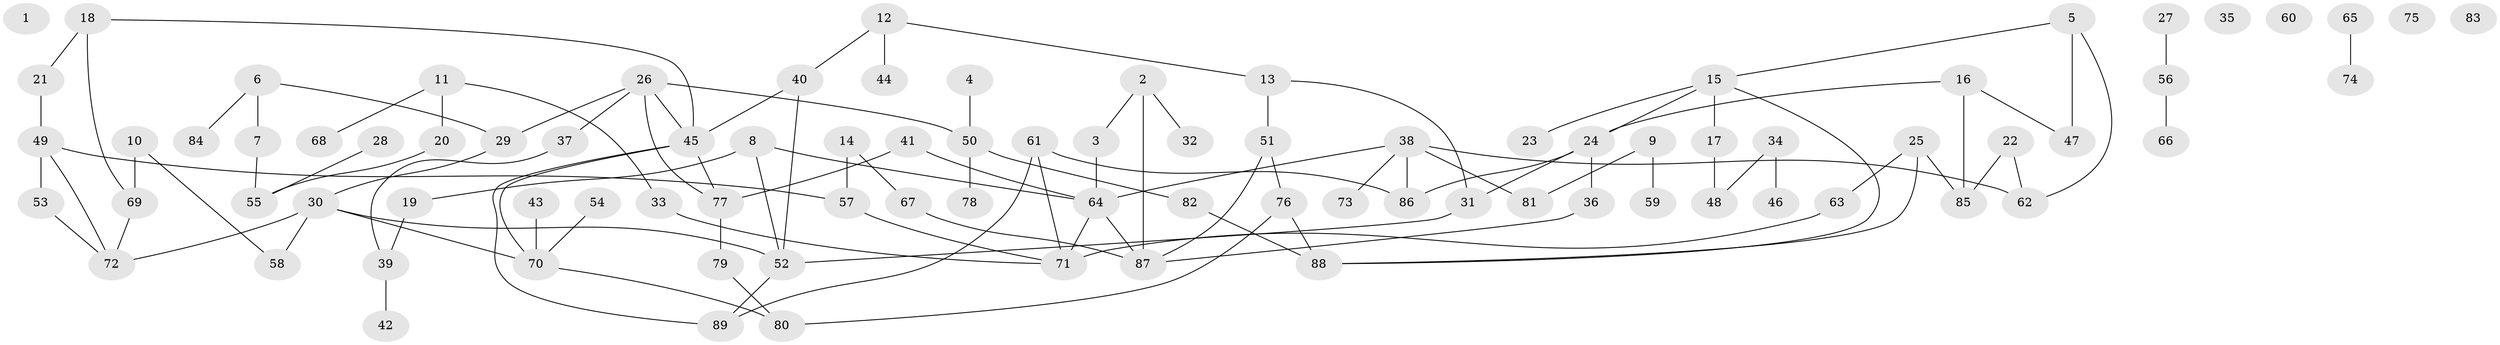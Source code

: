 // coarse degree distribution, {5: 0.1, 2: 0.4, 6: 0.1, 3: 0.1, 4: 0.05, 1: 0.1, 7: 0.1, 8: 0.05}
// Generated by graph-tools (version 1.1) at 2025/35/03/04/25 23:35:47]
// undirected, 89 vertices, 110 edges
graph export_dot {
  node [color=gray90,style=filled];
  1;
  2;
  3;
  4;
  5;
  6;
  7;
  8;
  9;
  10;
  11;
  12;
  13;
  14;
  15;
  16;
  17;
  18;
  19;
  20;
  21;
  22;
  23;
  24;
  25;
  26;
  27;
  28;
  29;
  30;
  31;
  32;
  33;
  34;
  35;
  36;
  37;
  38;
  39;
  40;
  41;
  42;
  43;
  44;
  45;
  46;
  47;
  48;
  49;
  50;
  51;
  52;
  53;
  54;
  55;
  56;
  57;
  58;
  59;
  60;
  61;
  62;
  63;
  64;
  65;
  66;
  67;
  68;
  69;
  70;
  71;
  72;
  73;
  74;
  75;
  76;
  77;
  78;
  79;
  80;
  81;
  82;
  83;
  84;
  85;
  86;
  87;
  88;
  89;
  2 -- 3;
  2 -- 32;
  2 -- 87;
  3 -- 64;
  4 -- 50;
  5 -- 15;
  5 -- 47;
  5 -- 62;
  6 -- 7;
  6 -- 29;
  6 -- 84;
  7 -- 55;
  8 -- 19;
  8 -- 52;
  8 -- 64;
  9 -- 59;
  9 -- 81;
  10 -- 58;
  10 -- 69;
  11 -- 20;
  11 -- 33;
  11 -- 68;
  12 -- 13;
  12 -- 40;
  12 -- 44;
  13 -- 31;
  13 -- 51;
  14 -- 57;
  14 -- 67;
  15 -- 17;
  15 -- 23;
  15 -- 24;
  15 -- 88;
  16 -- 24;
  16 -- 47;
  16 -- 85;
  17 -- 48;
  18 -- 21;
  18 -- 45;
  18 -- 69;
  19 -- 39;
  20 -- 55;
  21 -- 49;
  22 -- 62;
  22 -- 85;
  24 -- 31;
  24 -- 36;
  24 -- 86;
  25 -- 63;
  25 -- 85;
  25 -- 88;
  26 -- 29;
  26 -- 37;
  26 -- 45;
  26 -- 50;
  26 -- 77;
  27 -- 56;
  28 -- 55;
  29 -- 30;
  30 -- 52;
  30 -- 58;
  30 -- 70;
  30 -- 72;
  31 -- 52;
  33 -- 71;
  34 -- 46;
  34 -- 48;
  36 -- 87;
  37 -- 39;
  38 -- 62;
  38 -- 64;
  38 -- 73;
  38 -- 81;
  38 -- 86;
  39 -- 42;
  40 -- 45;
  40 -- 52;
  41 -- 64;
  41 -- 77;
  43 -- 70;
  45 -- 70;
  45 -- 77;
  45 -- 89;
  49 -- 53;
  49 -- 57;
  49 -- 72;
  50 -- 78;
  50 -- 82;
  51 -- 76;
  51 -- 87;
  52 -- 89;
  53 -- 72;
  54 -- 70;
  56 -- 66;
  57 -- 71;
  61 -- 71;
  61 -- 86;
  61 -- 89;
  63 -- 71;
  64 -- 71;
  64 -- 87;
  65 -- 74;
  67 -- 87;
  69 -- 72;
  70 -- 80;
  76 -- 80;
  76 -- 88;
  77 -- 79;
  79 -- 80;
  82 -- 88;
}
